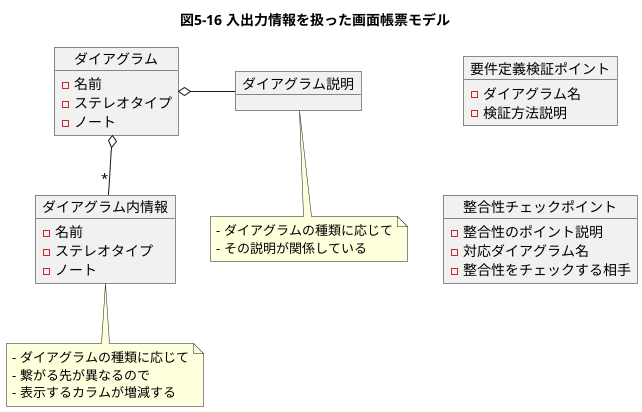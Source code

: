 @startuml
title 図5-16 入出力情報を扱った画面帳票モデル
object ダイアグラム {
    - 名前
    - ステレオタイプ
    - ノート
}
object ダイアグラム内情報 {
    - 名前
    - ステレオタイプ
    - ノート
}
object ダイアグラム説明
object 要件定義検証ポイント {
    - ダイアグラム名
    - 検証方法説明
}
object 整合性チェックポイント {
    - 整合性のポイント説明
    - 対応ダイアグラム名
    - 整合性をチェックする相手
}
note as N1
    - ダイアグラムの種類に応じて
    - 繋がる先が異なるので
    - 表示するカラムが増減する
end note
note as N2
    - ダイアグラムの種類に応じて
    - その説明が関係している
end note
ダイアグラム o--"*" ダイアグラム内情報
ダイアグラム内情報 .. N1
ダイアグラム o-right- ダイアグラム説明
ダイアグラム説明 .. N2
要件定義検証ポイント -[hidden]- 整合性チェックポイント
@enduml